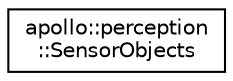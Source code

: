 digraph "Graphical Class Hierarchy"
{
  edge [fontname="Helvetica",fontsize="10",labelfontname="Helvetica",labelfontsize="10"];
  node [fontname="Helvetica",fontsize="10",shape=record];
  rankdir="LR";
  Node1 [label="apollo::perception\l::SensorObjects",height=0.2,width=0.4,color="black", fillcolor="white", style="filled",URL="$structapollo_1_1perception_1_1SensorObjects.html"];
}
